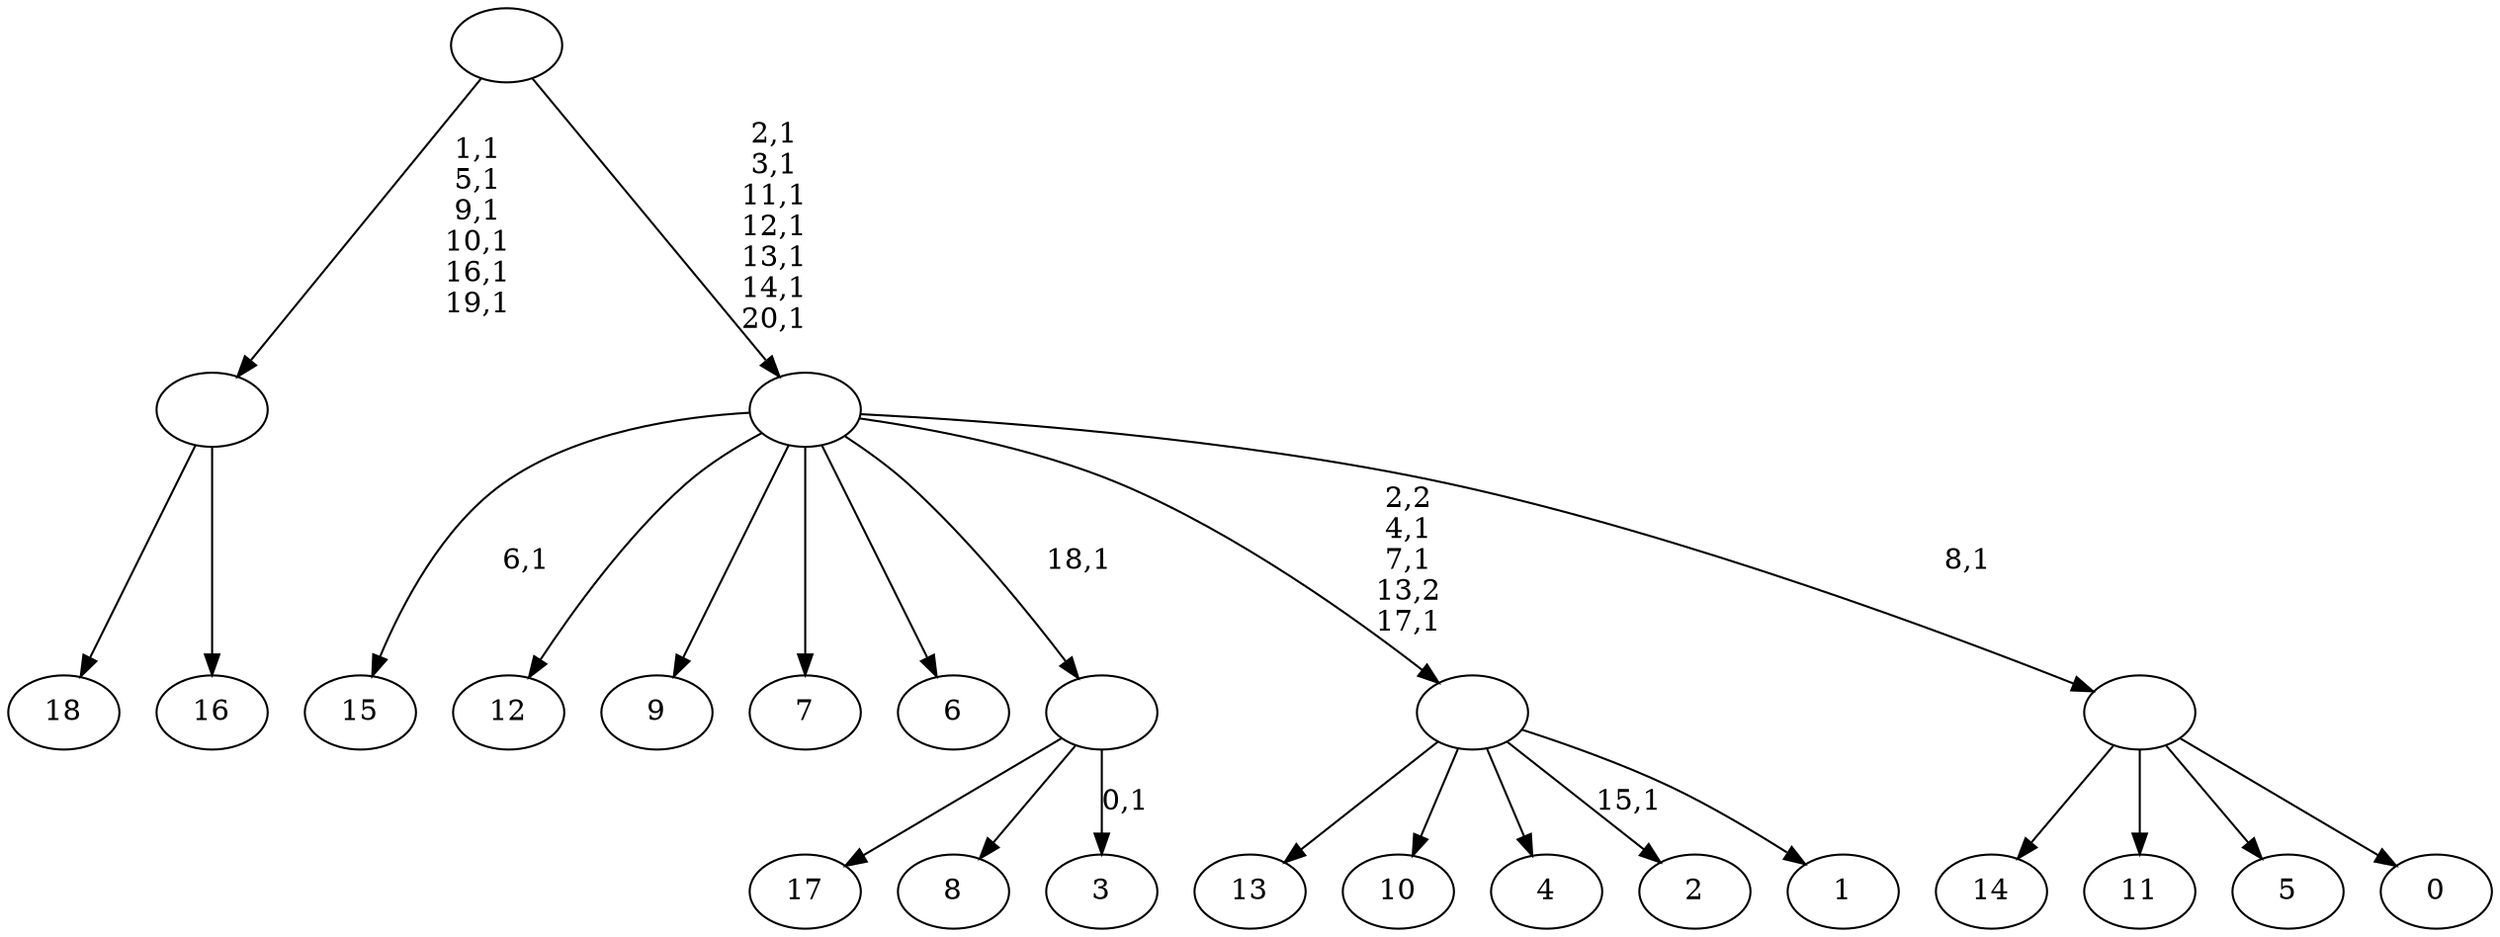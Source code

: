 digraph T {
	40 [label="18"]
	39 [label="17"]
	38 [label="16"]
	37 [label=""]
	31 [label="15"]
	29 [label="14"]
	28 [label="13"]
	27 [label="12"]
	26 [label="11"]
	25 [label="10"]
	24 [label="9"]
	23 [label="8"]
	22 [label="7"]
	21 [label="6"]
	20 [label="5"]
	19 [label="4"]
	18 [label="3"]
	16 [label=""]
	15 [label="2"]
	13 [label="1"]
	12 [label=""]
	9 [label="0"]
	8 [label=""]
	7 [label=""]
	0 [label=""]
	37 -> 40 [label=""]
	37 -> 38 [label=""]
	16 -> 18 [label="0,1"]
	16 -> 39 [label=""]
	16 -> 23 [label=""]
	12 -> 15 [label="15,1"]
	12 -> 28 [label=""]
	12 -> 25 [label=""]
	12 -> 19 [label=""]
	12 -> 13 [label=""]
	8 -> 29 [label=""]
	8 -> 26 [label=""]
	8 -> 20 [label=""]
	8 -> 9 [label=""]
	7 -> 12 [label="2,2\n4,1\n7,1\n13,2\n17,1"]
	7 -> 31 [label="6,1"]
	7 -> 27 [label=""]
	7 -> 24 [label=""]
	7 -> 22 [label=""]
	7 -> 21 [label=""]
	7 -> 16 [label="18,1"]
	7 -> 8 [label="8,1"]
	0 -> 7 [label="2,1\n3,1\n11,1\n12,1\n13,1\n14,1\n20,1"]
	0 -> 37 [label="1,1\n5,1\n9,1\n10,1\n16,1\n19,1"]
}
